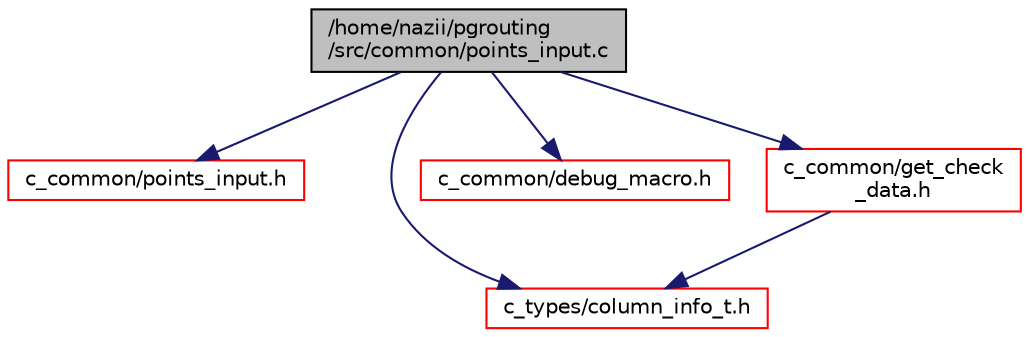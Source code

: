digraph "/home/nazii/pgrouting/src/common/points_input.c"
{
  edge [fontname="Helvetica",fontsize="10",labelfontname="Helvetica",labelfontsize="10"];
  node [fontname="Helvetica",fontsize="10",shape=record];
  Node0 [label="/home/nazii/pgrouting\l/src/common/points_input.c",height=0.2,width=0.4,color="black", fillcolor="grey75", style="filled", fontcolor="black"];
  Node0 -> Node1 [color="midnightblue",fontsize="10",style="solid",fontname="Helvetica"];
  Node1 [label="c_common/points_input.h",height=0.2,width=0.4,color="red", fillcolor="white", style="filled",URL="$points__input_8h.html"];
  Node0 -> Node6 [color="midnightblue",fontsize="10",style="solid",fontname="Helvetica"];
  Node6 [label="c_types/column_info_t.h",height=0.2,width=0.4,color="red", fillcolor="white", style="filled",URL="$column__info__t_8h.html"];
  Node0 -> Node7 [color="midnightblue",fontsize="10",style="solid",fontname="Helvetica"];
  Node7 [label="c_common/debug_macro.h",height=0.2,width=0.4,color="red", fillcolor="white", style="filled",URL="$debug__macro_8h.html"];
  Node0 -> Node13 [color="midnightblue",fontsize="10",style="solid",fontname="Helvetica"];
  Node13 [label="c_common/get_check\l_data.h",height=0.2,width=0.4,color="red", fillcolor="white", style="filled",URL="$get__check__data_8h.html"];
  Node13 -> Node6 [color="midnightblue",fontsize="10",style="solid",fontname="Helvetica"];
}
